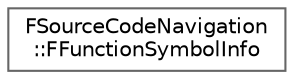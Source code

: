 digraph "Graphical Class Hierarchy"
{
 // INTERACTIVE_SVG=YES
 // LATEX_PDF_SIZE
  bgcolor="transparent";
  edge [fontname=Helvetica,fontsize=10,labelfontname=Helvetica,labelfontsize=10];
  node [fontname=Helvetica,fontsize=10,shape=box,height=0.2,width=0.4];
  rankdir="LR";
  Node0 [id="Node000000",label="FSourceCodeNavigation\l::FFunctionSymbolInfo",height=0.2,width=0.4,color="grey40", fillcolor="white", style="filled",URL="$da/df5/structFSourceCodeNavigation_1_1FFunctionSymbolInfo.html",tooltip="Holds useful information about a function's symbols."];
}
